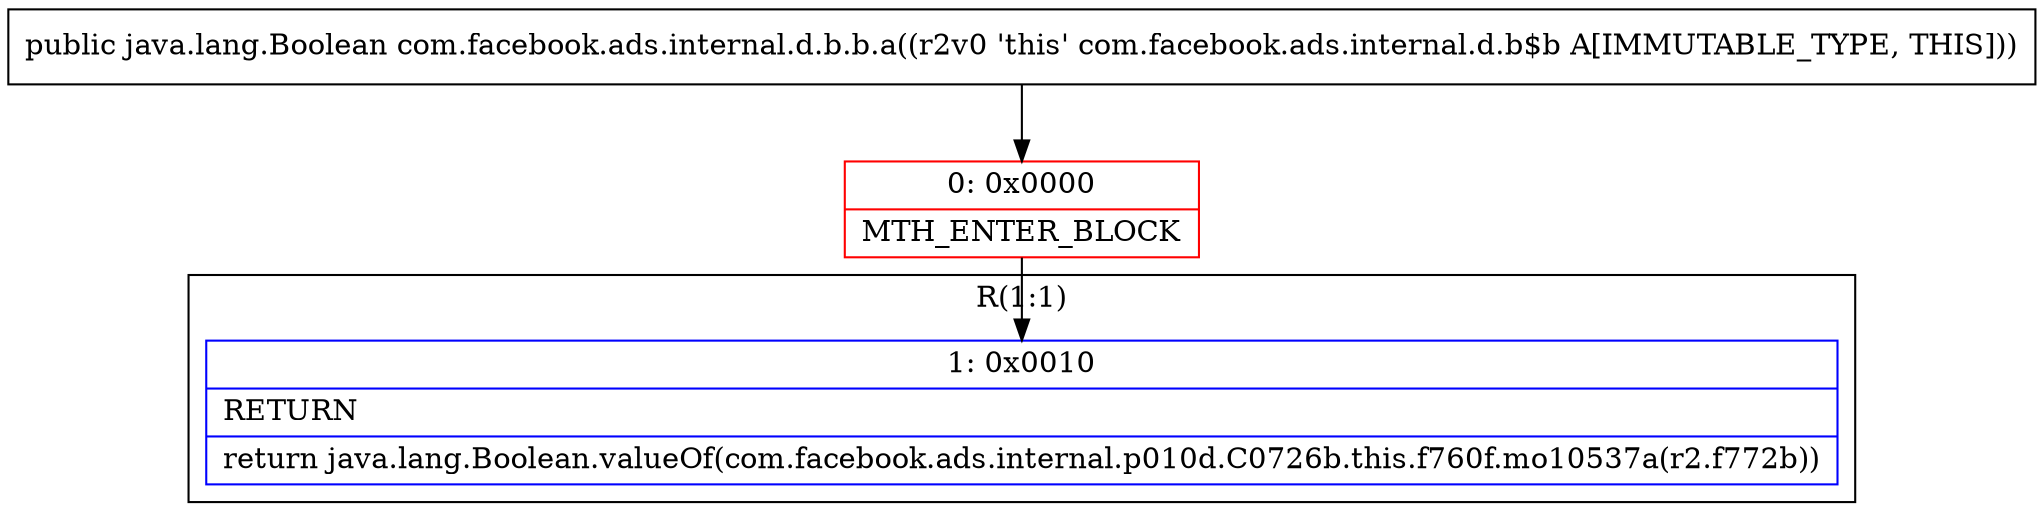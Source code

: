 digraph "CFG forcom.facebook.ads.internal.d.b.b.a()Ljava\/lang\/Boolean;" {
subgraph cluster_Region_2027579273 {
label = "R(1:1)";
node [shape=record,color=blue];
Node_1 [shape=record,label="{1\:\ 0x0010|RETURN\l|return java.lang.Boolean.valueOf(com.facebook.ads.internal.p010d.C0726b.this.f760f.mo10537a(r2.f772b))\l}"];
}
Node_0 [shape=record,color=red,label="{0\:\ 0x0000|MTH_ENTER_BLOCK\l}"];
MethodNode[shape=record,label="{public java.lang.Boolean com.facebook.ads.internal.d.b.b.a((r2v0 'this' com.facebook.ads.internal.d.b$b A[IMMUTABLE_TYPE, THIS])) }"];
MethodNode -> Node_0;
Node_0 -> Node_1;
}

